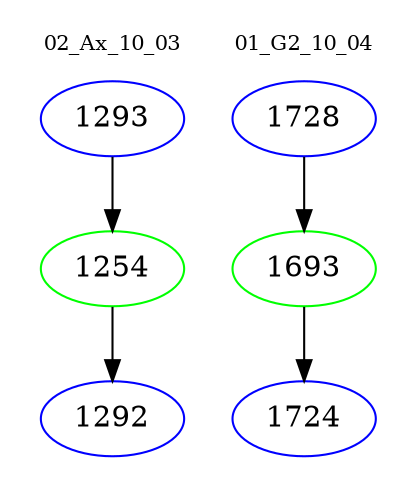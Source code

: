digraph{
subgraph cluster_0 {
color = white
label = "02_Ax_10_03";
fontsize=10;
T0_1293 [label="1293", color="blue"]
T0_1293 -> T0_1254 [color="black"]
T0_1254 [label="1254", color="green"]
T0_1254 -> T0_1292 [color="black"]
T0_1292 [label="1292", color="blue"]
}
subgraph cluster_1 {
color = white
label = "01_G2_10_04";
fontsize=10;
T1_1728 [label="1728", color="blue"]
T1_1728 -> T1_1693 [color="black"]
T1_1693 [label="1693", color="green"]
T1_1693 -> T1_1724 [color="black"]
T1_1724 [label="1724", color="blue"]
}
}
